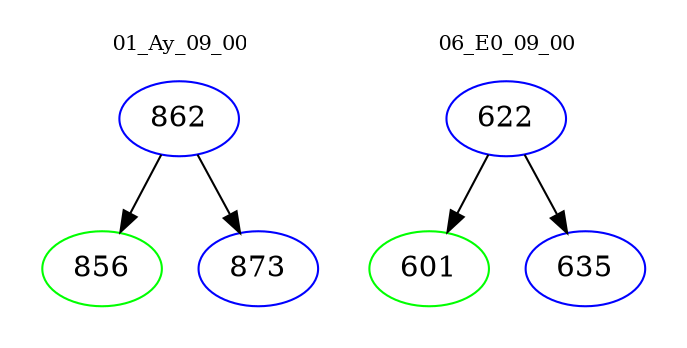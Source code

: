 digraph{
subgraph cluster_0 {
color = white
label = "01_Ay_09_00";
fontsize=10;
T0_862 [label="862", color="blue"]
T0_862 -> T0_856 [color="black"]
T0_856 [label="856", color="green"]
T0_862 -> T0_873 [color="black"]
T0_873 [label="873", color="blue"]
}
subgraph cluster_1 {
color = white
label = "06_E0_09_00";
fontsize=10;
T1_622 [label="622", color="blue"]
T1_622 -> T1_601 [color="black"]
T1_601 [label="601", color="green"]
T1_622 -> T1_635 [color="black"]
T1_635 [label="635", color="blue"]
}
}
